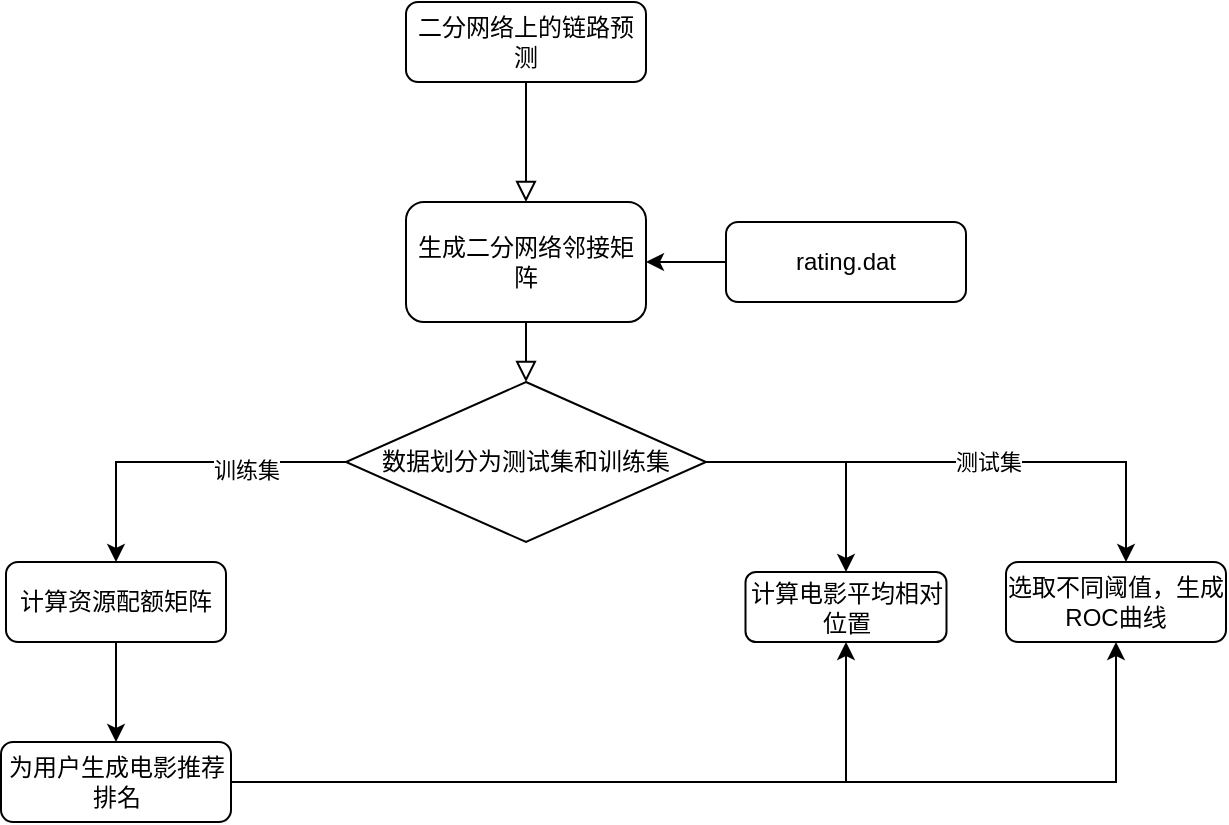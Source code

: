 <mxfile version="16.0.0" type="github">
  <diagram id="C5RBs43oDa-KdzZeNtuy" name="Page-1">
    <mxGraphModel dx="929" dy="418" grid="1" gridSize="10" guides="1" tooltips="1" connect="1" arrows="1" fold="1" page="1" pageScale="1" pageWidth="827" pageHeight="1169" math="0" shadow="0">
      <root>
        <mxCell id="WIyWlLk6GJQsqaUBKTNV-0" />
        <mxCell id="WIyWlLk6GJQsqaUBKTNV-1" parent="WIyWlLk6GJQsqaUBKTNV-0" />
        <mxCell id="WIyWlLk6GJQsqaUBKTNV-2" value="" style="rounded=0;html=1;jettySize=auto;orthogonalLoop=1;fontSize=11;endArrow=block;endFill=0;endSize=8;strokeWidth=1;shadow=0;labelBackgroundColor=none;edgeStyle=orthogonalEdgeStyle;entryX=0.5;entryY=0;entryDx=0;entryDy=0;" parent="WIyWlLk6GJQsqaUBKTNV-1" source="WIyWlLk6GJQsqaUBKTNV-3" target="dbQoRYESZt0Vp6GMK-Lx-2" edge="1">
          <mxGeometry relative="1" as="geometry">
            <mxPoint x="360" y="250" as="targetPoint" />
          </mxGeometry>
        </mxCell>
        <mxCell id="WIyWlLk6GJQsqaUBKTNV-3" value="二分网络上的链路预测" style="rounded=1;whiteSpace=wrap;html=1;fontSize=12;glass=0;strokeWidth=1;shadow=0;" parent="WIyWlLk6GJQsqaUBKTNV-1" vertex="1">
          <mxGeometry x="300" y="240" width="120" height="40" as="geometry" />
        </mxCell>
        <mxCell id="WIyWlLk6GJQsqaUBKTNV-8" value="" style="rounded=0;html=1;jettySize=auto;orthogonalLoop=1;fontSize=11;endArrow=block;endFill=0;endSize=8;strokeWidth=1;shadow=0;labelBackgroundColor=none;edgeStyle=orthogonalEdgeStyle;exitX=0.5;exitY=1;exitDx=0;exitDy=0;" parent="WIyWlLk6GJQsqaUBKTNV-1" source="dbQoRYESZt0Vp6GMK-Lx-2" edge="1">
          <mxGeometry x="0.333" y="20" relative="1" as="geometry">
            <mxPoint as="offset" />
            <mxPoint x="360" y="440" as="sourcePoint" />
            <mxPoint x="360" y="430" as="targetPoint" />
            <Array as="points" />
          </mxGeometry>
        </mxCell>
        <mxCell id="WIyWlLk6GJQsqaUBKTNV-12" value="rating.dat" style="rounded=1;whiteSpace=wrap;html=1;fontSize=12;glass=0;strokeWidth=1;shadow=0;" parent="WIyWlLk6GJQsqaUBKTNV-1" vertex="1">
          <mxGeometry x="460" y="350" width="120" height="40" as="geometry" />
        </mxCell>
        <mxCell id="dbQoRYESZt0Vp6GMK-Lx-2" value="生成二分网络邻接矩阵" style="rounded=1;whiteSpace=wrap;html=1;" parent="WIyWlLk6GJQsqaUBKTNV-1" vertex="1">
          <mxGeometry x="300" y="340" width="120" height="60" as="geometry" />
        </mxCell>
        <mxCell id="dbQoRYESZt0Vp6GMK-Lx-4" value="" style="endArrow=classic;html=1;rounded=0;entryX=1;entryY=0.5;entryDx=0;entryDy=0;exitX=0;exitY=0.5;exitDx=0;exitDy=0;" parent="WIyWlLk6GJQsqaUBKTNV-1" source="WIyWlLk6GJQsqaUBKTNV-12" target="dbQoRYESZt0Vp6GMK-Lx-2" edge="1">
          <mxGeometry width="50" height="50" relative="1" as="geometry">
            <mxPoint x="520" y="420" as="sourcePoint" />
            <mxPoint x="570" y="370" as="targetPoint" />
          </mxGeometry>
        </mxCell>
        <mxCell id="dbQoRYESZt0Vp6GMK-Lx-9" value="" style="edgeStyle=orthogonalEdgeStyle;rounded=0;orthogonalLoop=1;jettySize=auto;html=1;" parent="WIyWlLk6GJQsqaUBKTNV-1" source="dbQoRYESZt0Vp6GMK-Lx-5" target="dbQoRYESZt0Vp6GMK-Lx-17" edge="1">
          <mxGeometry relative="1" as="geometry">
            <mxPoint x="660" y="550" as="targetPoint" />
            <Array as="points">
              <mxPoint x="660" y="470" />
            </Array>
          </mxGeometry>
        </mxCell>
        <mxCell id="dbQoRYESZt0Vp6GMK-Lx-10" value="测试集" style="edgeLabel;html=1;align=center;verticalAlign=middle;resizable=0;points=[];" parent="dbQoRYESZt0Vp6GMK-Lx-9" vertex="1" connectable="0">
          <mxGeometry x="0.083" relative="1" as="geometry">
            <mxPoint as="offset" />
          </mxGeometry>
        </mxCell>
        <mxCell id="dbQoRYESZt0Vp6GMK-Lx-5" value="数据划分为测试集和训练集" style="rhombus;whiteSpace=wrap;html=1;" parent="WIyWlLk6GJQsqaUBKTNV-1" vertex="1">
          <mxGeometry x="270" y="430" width="180" height="80" as="geometry" />
        </mxCell>
        <mxCell id="dbQoRYESZt0Vp6GMK-Lx-6" value="" style="endArrow=classic;html=1;rounded=0;exitX=0;exitY=0.5;exitDx=0;exitDy=0;edgeStyle=orthogonalEdgeStyle;" parent="WIyWlLk6GJQsqaUBKTNV-1" source="dbQoRYESZt0Vp6GMK-Lx-5" target="dbQoRYESZt0Vp6GMK-Lx-12" edge="1">
          <mxGeometry width="50" height="50" relative="1" as="geometry">
            <mxPoint x="140" y="470" as="sourcePoint" />
            <mxPoint x="160" y="550" as="targetPoint" />
          </mxGeometry>
        </mxCell>
        <mxCell id="dbQoRYESZt0Vp6GMK-Lx-7" value="训练集" style="edgeLabel;html=1;align=center;verticalAlign=middle;resizable=0;points=[];" parent="dbQoRYESZt0Vp6GMK-Lx-6" vertex="1" connectable="0">
          <mxGeometry x="-0.388" y="4" relative="1" as="geometry">
            <mxPoint as="offset" />
          </mxGeometry>
        </mxCell>
        <mxCell id="dbQoRYESZt0Vp6GMK-Lx-11" value="" style="endArrow=classic;html=1;rounded=0;" parent="WIyWlLk6GJQsqaUBKTNV-1" target="dbQoRYESZt0Vp6GMK-Lx-16" edge="1">
          <mxGeometry width="50" height="50" relative="1" as="geometry">
            <mxPoint x="520" y="470" as="sourcePoint" />
            <mxPoint x="519.5" y="555" as="targetPoint" />
          </mxGeometry>
        </mxCell>
        <mxCell id="dbQoRYESZt0Vp6GMK-Lx-14" value="" style="edgeStyle=orthogonalEdgeStyle;rounded=0;orthogonalLoop=1;jettySize=auto;html=1;" parent="WIyWlLk6GJQsqaUBKTNV-1" source="dbQoRYESZt0Vp6GMK-Lx-12" target="dbQoRYESZt0Vp6GMK-Lx-15" edge="1">
          <mxGeometry relative="1" as="geometry">
            <mxPoint x="155" y="660" as="targetPoint" />
          </mxGeometry>
        </mxCell>
        <mxCell id="dbQoRYESZt0Vp6GMK-Lx-12" value="计算资源配额矩阵" style="rounded=1;whiteSpace=wrap;html=1;" parent="WIyWlLk6GJQsqaUBKTNV-1" vertex="1">
          <mxGeometry x="100" y="520" width="110" height="40" as="geometry" />
        </mxCell>
        <mxCell id="dbQoRYESZt0Vp6GMK-Lx-18" style="edgeStyle=orthogonalEdgeStyle;rounded=0;orthogonalLoop=1;jettySize=auto;html=1;exitX=1;exitY=0.5;exitDx=0;exitDy=0;entryX=0.5;entryY=1;entryDx=0;entryDy=0;" parent="WIyWlLk6GJQsqaUBKTNV-1" source="dbQoRYESZt0Vp6GMK-Lx-15" target="dbQoRYESZt0Vp6GMK-Lx-16" edge="1">
          <mxGeometry relative="1" as="geometry" />
        </mxCell>
        <mxCell id="dbQoRYESZt0Vp6GMK-Lx-19" style="edgeStyle=orthogonalEdgeStyle;rounded=0;orthogonalLoop=1;jettySize=auto;html=1;exitX=1;exitY=0.5;exitDx=0;exitDy=0;entryX=0.5;entryY=1;entryDx=0;entryDy=0;" parent="WIyWlLk6GJQsqaUBKTNV-1" source="dbQoRYESZt0Vp6GMK-Lx-15" target="dbQoRYESZt0Vp6GMK-Lx-17" edge="1">
          <mxGeometry relative="1" as="geometry" />
        </mxCell>
        <mxCell id="dbQoRYESZt0Vp6GMK-Lx-15" value="为用户生成电影推荐排名" style="rounded=1;whiteSpace=wrap;html=1;" parent="WIyWlLk6GJQsqaUBKTNV-1" vertex="1">
          <mxGeometry x="97.5" y="610" width="115" height="40" as="geometry" />
        </mxCell>
        <mxCell id="dbQoRYESZt0Vp6GMK-Lx-16" value="计算电影平均相对位置" style="rounded=1;whiteSpace=wrap;html=1;" parent="WIyWlLk6GJQsqaUBKTNV-1" vertex="1">
          <mxGeometry x="469.75" y="525" width="100.5" height="35" as="geometry" />
        </mxCell>
        <mxCell id="dbQoRYESZt0Vp6GMK-Lx-17" value="选取不同阈值，生成ROC曲线" style="rounded=1;whiteSpace=wrap;html=1;" parent="WIyWlLk6GJQsqaUBKTNV-1" vertex="1">
          <mxGeometry x="600" y="520" width="110" height="40" as="geometry" />
        </mxCell>
      </root>
    </mxGraphModel>
  </diagram>
</mxfile>
